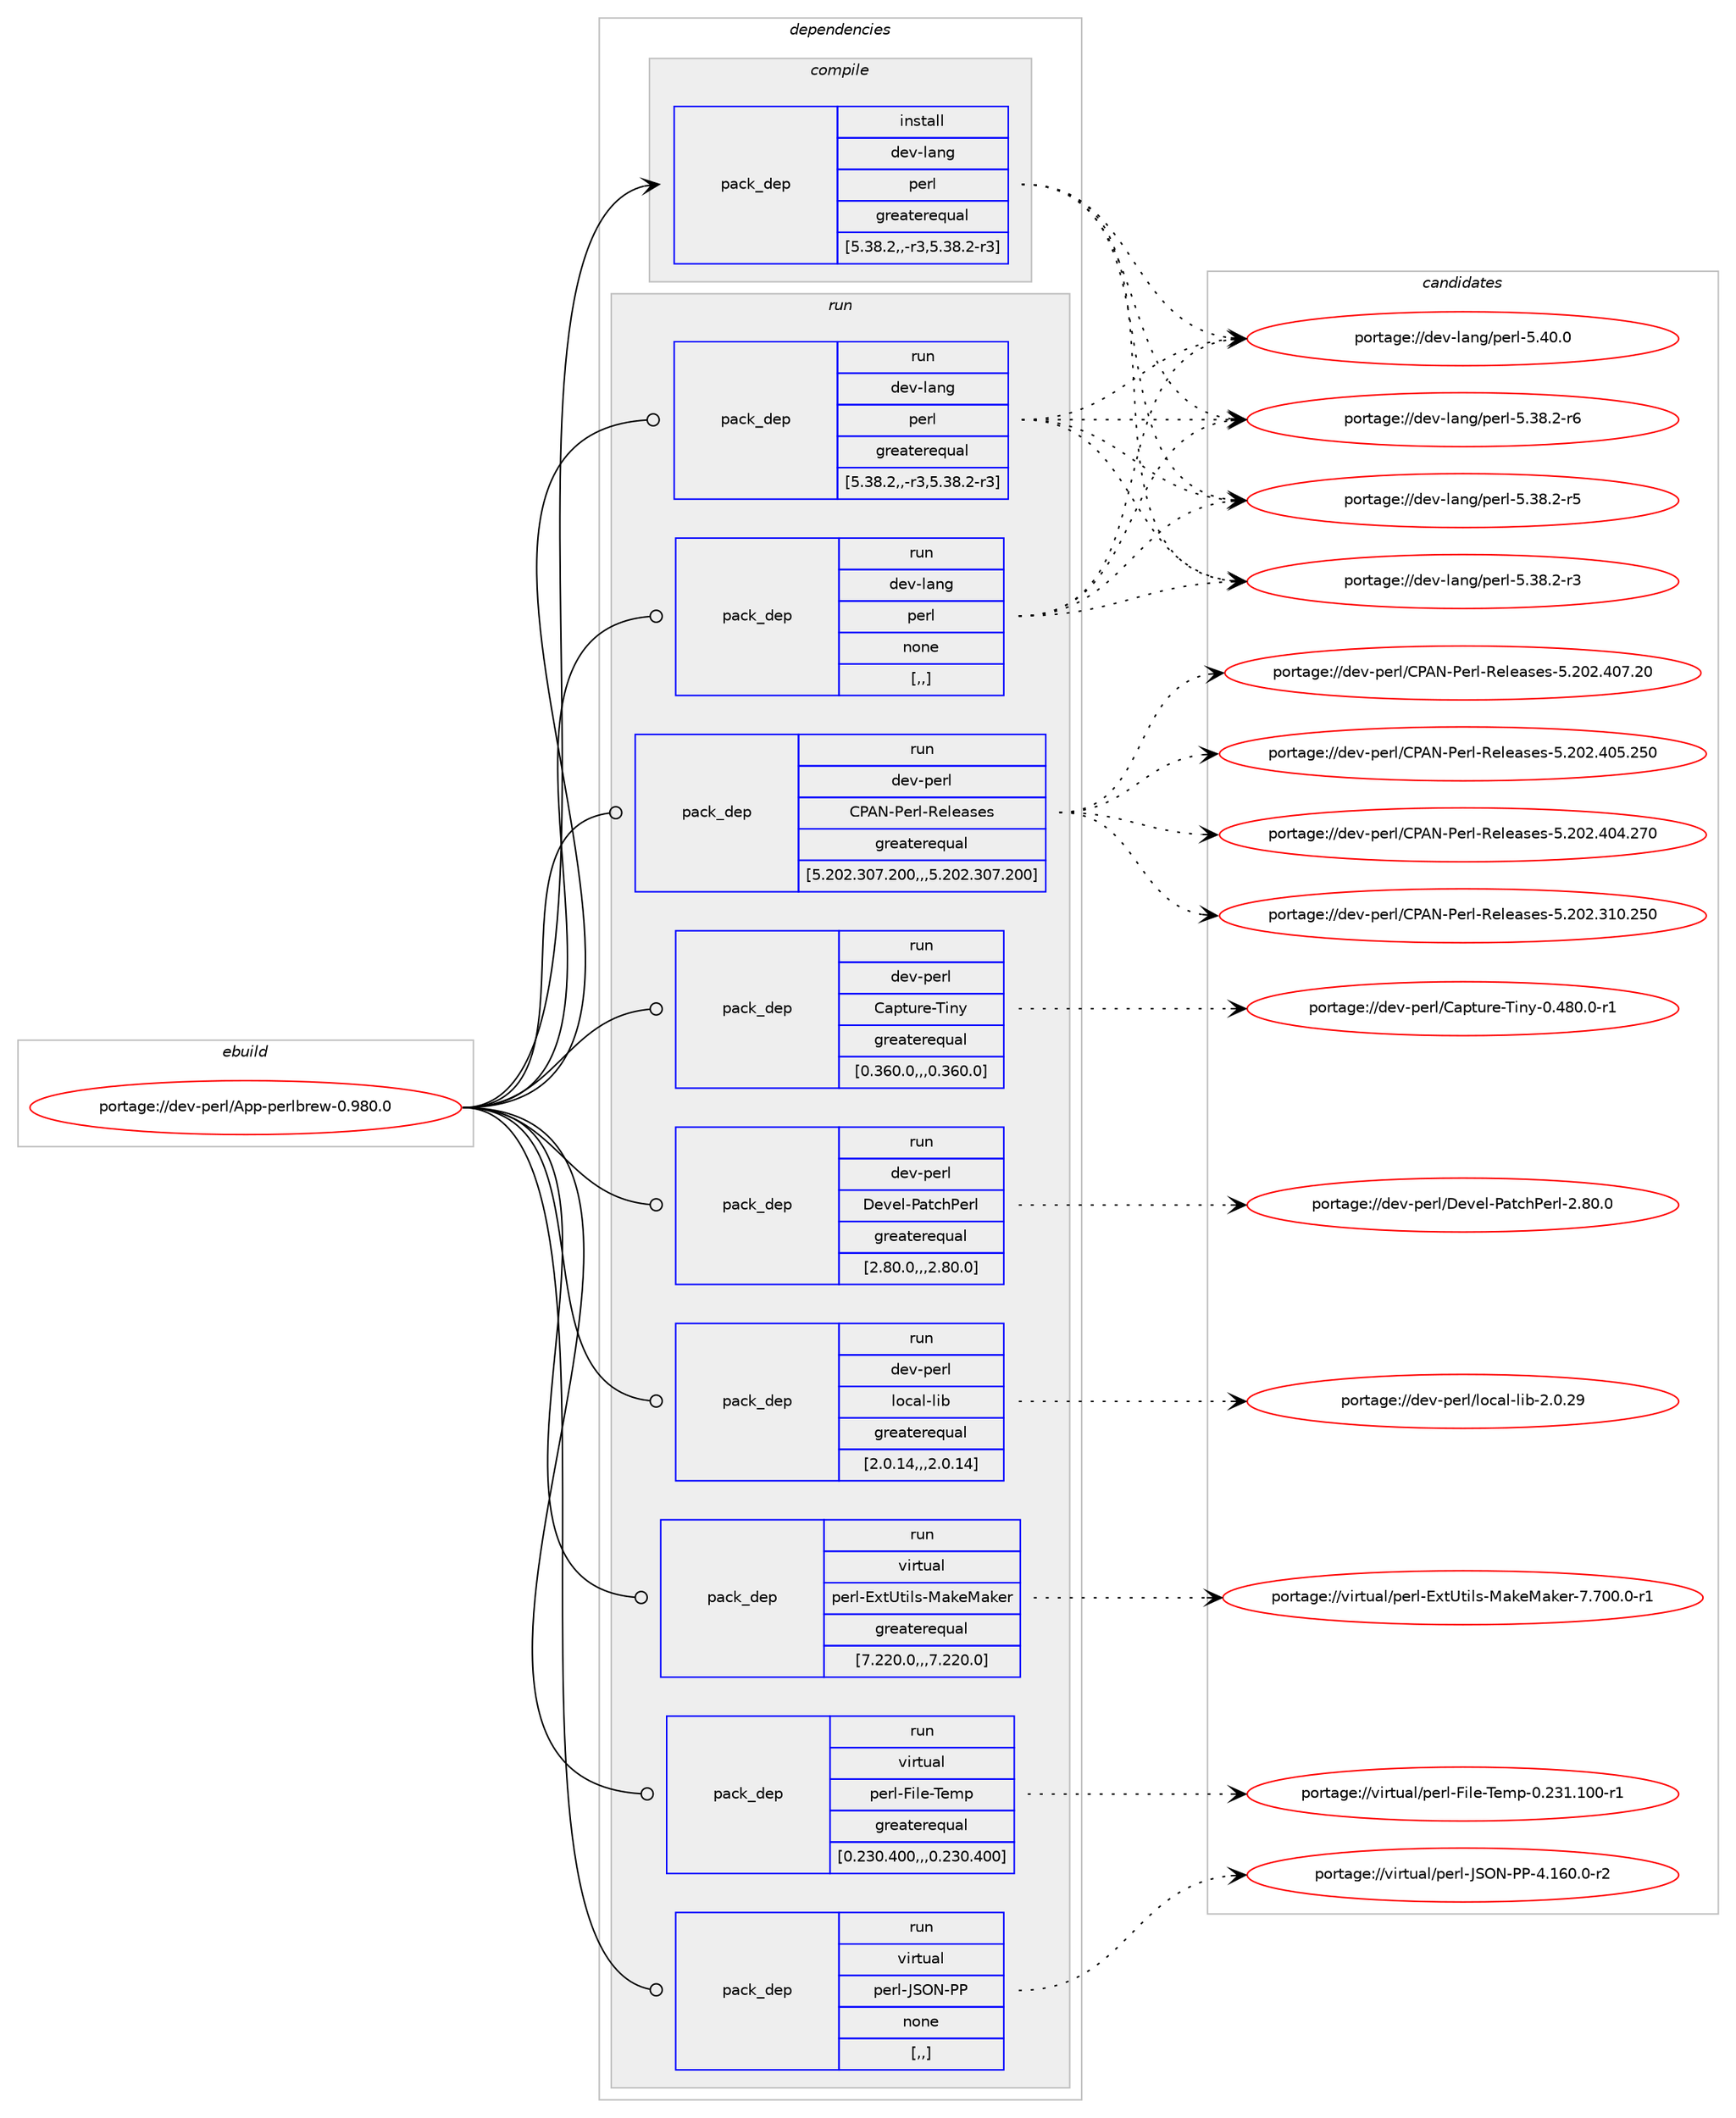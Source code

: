 digraph prolog {

# *************
# Graph options
# *************

newrank=true;
concentrate=true;
compound=true;
graph [rankdir=LR,fontname=Helvetica,fontsize=10,ranksep=1.5];#, ranksep=2.5, nodesep=0.2];
edge  [arrowhead=vee];
node  [fontname=Helvetica,fontsize=10];

# **********
# The ebuild
# **********

subgraph cluster_leftcol {
color=gray;
label=<<i>ebuild</i>>;
id [label="portage://dev-perl/App-perlbrew-0.980.0", color=red, width=4, href="../dev-perl/App-perlbrew-0.980.0.svg"];
}

# ****************
# The dependencies
# ****************

subgraph cluster_midcol {
color=gray;
label=<<i>dependencies</i>>;
subgraph cluster_compile {
fillcolor="#eeeeee";
style=filled;
label=<<i>compile</i>>;
subgraph pack95156 {
dependency126165 [label=<<TABLE BORDER="0" CELLBORDER="1" CELLSPACING="0" CELLPADDING="4" WIDTH="220"><TR><TD ROWSPAN="6" CELLPADDING="30">pack_dep</TD></TR><TR><TD WIDTH="110">install</TD></TR><TR><TD>dev-lang</TD></TR><TR><TD>perl</TD></TR><TR><TD>greaterequal</TD></TR><TR><TD>[5.38.2,,-r3,5.38.2-r3]</TD></TR></TABLE>>, shape=none, color=blue];
}
id:e -> dependency126165:w [weight=20,style="solid",arrowhead="vee"];
}
subgraph cluster_compileandrun {
fillcolor="#eeeeee";
style=filled;
label=<<i>compile and run</i>>;
}
subgraph cluster_run {
fillcolor="#eeeeee";
style=filled;
label=<<i>run</i>>;
subgraph pack95157 {
dependency126166 [label=<<TABLE BORDER="0" CELLBORDER="1" CELLSPACING="0" CELLPADDING="4" WIDTH="220"><TR><TD ROWSPAN="6" CELLPADDING="30">pack_dep</TD></TR><TR><TD WIDTH="110">run</TD></TR><TR><TD>dev-lang</TD></TR><TR><TD>perl</TD></TR><TR><TD>greaterequal</TD></TR><TR><TD>[5.38.2,,-r3,5.38.2-r3]</TD></TR></TABLE>>, shape=none, color=blue];
}
id:e -> dependency126166:w [weight=20,style="solid",arrowhead="odot"];
subgraph pack95158 {
dependency126167 [label=<<TABLE BORDER="0" CELLBORDER="1" CELLSPACING="0" CELLPADDING="4" WIDTH="220"><TR><TD ROWSPAN="6" CELLPADDING="30">pack_dep</TD></TR><TR><TD WIDTH="110">run</TD></TR><TR><TD>dev-lang</TD></TR><TR><TD>perl</TD></TR><TR><TD>none</TD></TR><TR><TD>[,,]</TD></TR></TABLE>>, shape=none, color=blue];
}
id:e -> dependency126167:w [weight=20,style="solid",arrowhead="odot"];
subgraph pack95159 {
dependency126168 [label=<<TABLE BORDER="0" CELLBORDER="1" CELLSPACING="0" CELLPADDING="4" WIDTH="220"><TR><TD ROWSPAN="6" CELLPADDING="30">pack_dep</TD></TR><TR><TD WIDTH="110">run</TD></TR><TR><TD>dev-perl</TD></TR><TR><TD>CPAN-Perl-Releases</TD></TR><TR><TD>greaterequal</TD></TR><TR><TD>[5.202.307.200,,,5.202.307.200]</TD></TR></TABLE>>, shape=none, color=blue];
}
id:e -> dependency126168:w [weight=20,style="solid",arrowhead="odot"];
subgraph pack95160 {
dependency126169 [label=<<TABLE BORDER="0" CELLBORDER="1" CELLSPACING="0" CELLPADDING="4" WIDTH="220"><TR><TD ROWSPAN="6" CELLPADDING="30">pack_dep</TD></TR><TR><TD WIDTH="110">run</TD></TR><TR><TD>dev-perl</TD></TR><TR><TD>Capture-Tiny</TD></TR><TR><TD>greaterequal</TD></TR><TR><TD>[0.360.0,,,0.360.0]</TD></TR></TABLE>>, shape=none, color=blue];
}
id:e -> dependency126169:w [weight=20,style="solid",arrowhead="odot"];
subgraph pack95161 {
dependency126170 [label=<<TABLE BORDER="0" CELLBORDER="1" CELLSPACING="0" CELLPADDING="4" WIDTH="220"><TR><TD ROWSPAN="6" CELLPADDING="30">pack_dep</TD></TR><TR><TD WIDTH="110">run</TD></TR><TR><TD>dev-perl</TD></TR><TR><TD>Devel-PatchPerl</TD></TR><TR><TD>greaterequal</TD></TR><TR><TD>[2.80.0,,,2.80.0]</TD></TR></TABLE>>, shape=none, color=blue];
}
id:e -> dependency126170:w [weight=20,style="solid",arrowhead="odot"];
subgraph pack95162 {
dependency126171 [label=<<TABLE BORDER="0" CELLBORDER="1" CELLSPACING="0" CELLPADDING="4" WIDTH="220"><TR><TD ROWSPAN="6" CELLPADDING="30">pack_dep</TD></TR><TR><TD WIDTH="110">run</TD></TR><TR><TD>dev-perl</TD></TR><TR><TD>local-lib</TD></TR><TR><TD>greaterequal</TD></TR><TR><TD>[2.0.14,,,2.0.14]</TD></TR></TABLE>>, shape=none, color=blue];
}
id:e -> dependency126171:w [weight=20,style="solid",arrowhead="odot"];
subgraph pack95163 {
dependency126172 [label=<<TABLE BORDER="0" CELLBORDER="1" CELLSPACING="0" CELLPADDING="4" WIDTH="220"><TR><TD ROWSPAN="6" CELLPADDING="30">pack_dep</TD></TR><TR><TD WIDTH="110">run</TD></TR><TR><TD>virtual</TD></TR><TR><TD>perl-ExtUtils-MakeMaker</TD></TR><TR><TD>greaterequal</TD></TR><TR><TD>[7.220.0,,,7.220.0]</TD></TR></TABLE>>, shape=none, color=blue];
}
id:e -> dependency126172:w [weight=20,style="solid",arrowhead="odot"];
subgraph pack95164 {
dependency126173 [label=<<TABLE BORDER="0" CELLBORDER="1" CELLSPACING="0" CELLPADDING="4" WIDTH="220"><TR><TD ROWSPAN="6" CELLPADDING="30">pack_dep</TD></TR><TR><TD WIDTH="110">run</TD></TR><TR><TD>virtual</TD></TR><TR><TD>perl-File-Temp</TD></TR><TR><TD>greaterequal</TD></TR><TR><TD>[0.230.400,,,0.230.400]</TD></TR></TABLE>>, shape=none, color=blue];
}
id:e -> dependency126173:w [weight=20,style="solid",arrowhead="odot"];
subgraph pack95165 {
dependency126174 [label=<<TABLE BORDER="0" CELLBORDER="1" CELLSPACING="0" CELLPADDING="4" WIDTH="220"><TR><TD ROWSPAN="6" CELLPADDING="30">pack_dep</TD></TR><TR><TD WIDTH="110">run</TD></TR><TR><TD>virtual</TD></TR><TR><TD>perl-JSON-PP</TD></TR><TR><TD>none</TD></TR><TR><TD>[,,]</TD></TR></TABLE>>, shape=none, color=blue];
}
id:e -> dependency126174:w [weight=20,style="solid",arrowhead="odot"];
}
}

# **************
# The candidates
# **************

subgraph cluster_choices {
rank=same;
color=gray;
label=<<i>candidates</i>>;

subgraph choice95156 {
color=black;
nodesep=1;
choice10010111845108971101034711210111410845534652484648 [label="portage://dev-lang/perl-5.40.0", color=red, width=4,href="../dev-lang/perl-5.40.0.svg"];
choice100101118451089711010347112101114108455346515646504511454 [label="portage://dev-lang/perl-5.38.2-r6", color=red, width=4,href="../dev-lang/perl-5.38.2-r6.svg"];
choice100101118451089711010347112101114108455346515646504511453 [label="portage://dev-lang/perl-5.38.2-r5", color=red, width=4,href="../dev-lang/perl-5.38.2-r5.svg"];
choice100101118451089711010347112101114108455346515646504511451 [label="portage://dev-lang/perl-5.38.2-r3", color=red, width=4,href="../dev-lang/perl-5.38.2-r3.svg"];
dependency126165:e -> choice10010111845108971101034711210111410845534652484648:w [style=dotted,weight="100"];
dependency126165:e -> choice100101118451089711010347112101114108455346515646504511454:w [style=dotted,weight="100"];
dependency126165:e -> choice100101118451089711010347112101114108455346515646504511453:w [style=dotted,weight="100"];
dependency126165:e -> choice100101118451089711010347112101114108455346515646504511451:w [style=dotted,weight="100"];
}
subgraph choice95157 {
color=black;
nodesep=1;
choice10010111845108971101034711210111410845534652484648 [label="portage://dev-lang/perl-5.40.0", color=red, width=4,href="../dev-lang/perl-5.40.0.svg"];
choice100101118451089711010347112101114108455346515646504511454 [label="portage://dev-lang/perl-5.38.2-r6", color=red, width=4,href="../dev-lang/perl-5.38.2-r6.svg"];
choice100101118451089711010347112101114108455346515646504511453 [label="portage://dev-lang/perl-5.38.2-r5", color=red, width=4,href="../dev-lang/perl-5.38.2-r5.svg"];
choice100101118451089711010347112101114108455346515646504511451 [label="portage://dev-lang/perl-5.38.2-r3", color=red, width=4,href="../dev-lang/perl-5.38.2-r3.svg"];
dependency126166:e -> choice10010111845108971101034711210111410845534652484648:w [style=dotted,weight="100"];
dependency126166:e -> choice100101118451089711010347112101114108455346515646504511454:w [style=dotted,weight="100"];
dependency126166:e -> choice100101118451089711010347112101114108455346515646504511453:w [style=dotted,weight="100"];
dependency126166:e -> choice100101118451089711010347112101114108455346515646504511451:w [style=dotted,weight="100"];
}
subgraph choice95158 {
color=black;
nodesep=1;
choice10010111845108971101034711210111410845534652484648 [label="portage://dev-lang/perl-5.40.0", color=red, width=4,href="../dev-lang/perl-5.40.0.svg"];
choice100101118451089711010347112101114108455346515646504511454 [label="portage://dev-lang/perl-5.38.2-r6", color=red, width=4,href="../dev-lang/perl-5.38.2-r6.svg"];
choice100101118451089711010347112101114108455346515646504511453 [label="portage://dev-lang/perl-5.38.2-r5", color=red, width=4,href="../dev-lang/perl-5.38.2-r5.svg"];
choice100101118451089711010347112101114108455346515646504511451 [label="portage://dev-lang/perl-5.38.2-r3", color=red, width=4,href="../dev-lang/perl-5.38.2-r3.svg"];
dependency126167:e -> choice10010111845108971101034711210111410845534652484648:w [style=dotted,weight="100"];
dependency126167:e -> choice100101118451089711010347112101114108455346515646504511454:w [style=dotted,weight="100"];
dependency126167:e -> choice100101118451089711010347112101114108455346515646504511453:w [style=dotted,weight="100"];
dependency126167:e -> choice100101118451089711010347112101114108455346515646504511451:w [style=dotted,weight="100"];
}
subgraph choice95159 {
color=black;
nodesep=1;
choice100101118451121011141084767806578458010111410845821011081019711510111545534650485046524855465048 [label="portage://dev-perl/CPAN-Perl-Releases-5.202.407.20", color=red, width=4,href="../dev-perl/CPAN-Perl-Releases-5.202.407.20.svg"];
choice10010111845112101114108476780657845801011141084582101108101971151011154553465048504652485346505348 [label="portage://dev-perl/CPAN-Perl-Releases-5.202.405.250", color=red, width=4,href="../dev-perl/CPAN-Perl-Releases-5.202.405.250.svg"];
choice10010111845112101114108476780657845801011141084582101108101971151011154553465048504652485246505548 [label="portage://dev-perl/CPAN-Perl-Releases-5.202.404.270", color=red, width=4,href="../dev-perl/CPAN-Perl-Releases-5.202.404.270.svg"];
choice10010111845112101114108476780657845801011141084582101108101971151011154553465048504651494846505348 [label="portage://dev-perl/CPAN-Perl-Releases-5.202.310.250", color=red, width=4,href="../dev-perl/CPAN-Perl-Releases-5.202.310.250.svg"];
dependency126168:e -> choice100101118451121011141084767806578458010111410845821011081019711510111545534650485046524855465048:w [style=dotted,weight="100"];
dependency126168:e -> choice10010111845112101114108476780657845801011141084582101108101971151011154553465048504652485346505348:w [style=dotted,weight="100"];
dependency126168:e -> choice10010111845112101114108476780657845801011141084582101108101971151011154553465048504652485246505548:w [style=dotted,weight="100"];
dependency126168:e -> choice10010111845112101114108476780657845801011141084582101108101971151011154553465048504651494846505348:w [style=dotted,weight="100"];
}
subgraph choice95160 {
color=black;
nodesep=1;
choice10010111845112101114108476797112116117114101458410511012145484652564846484511449 [label="portage://dev-perl/Capture-Tiny-0.480.0-r1", color=red, width=4,href="../dev-perl/Capture-Tiny-0.480.0-r1.svg"];
dependency126169:e -> choice10010111845112101114108476797112116117114101458410511012145484652564846484511449:w [style=dotted,weight="100"];
}
subgraph choice95161 {
color=black;
nodesep=1;
choice100101118451121011141084768101118101108458097116991048010111410845504656484648 [label="portage://dev-perl/Devel-PatchPerl-2.80.0", color=red, width=4,href="../dev-perl/Devel-PatchPerl-2.80.0.svg"];
dependency126170:e -> choice100101118451121011141084768101118101108458097116991048010111410845504656484648:w [style=dotted,weight="100"];
}
subgraph choice95162 {
color=black;
nodesep=1;
choice10010111845112101114108471081119997108451081059845504648465057 [label="portage://dev-perl/local-lib-2.0.29", color=red, width=4,href="../dev-perl/local-lib-2.0.29.svg"];
dependency126171:e -> choice10010111845112101114108471081119997108451081059845504648465057:w [style=dotted,weight="100"];
}
subgraph choice95163 {
color=black;
nodesep=1;
choice1181051141161179710847112101114108456912011685116105108115457797107101779710710111445554655484846484511449 [label="portage://virtual/perl-ExtUtils-MakeMaker-7.700.0-r1", color=red, width=4,href="../virtual/perl-ExtUtils-MakeMaker-7.700.0-r1.svg"];
dependency126172:e -> choice1181051141161179710847112101114108456912011685116105108115457797107101779710710111445554655484846484511449:w [style=dotted,weight="100"];
}
subgraph choice95164 {
color=black;
nodesep=1;
choice118105114116117971084711210111410845701051081014584101109112454846505149464948484511449 [label="portage://virtual/perl-File-Temp-0.231.100-r1", color=red, width=4,href="../virtual/perl-File-Temp-0.231.100-r1.svg"];
dependency126173:e -> choice118105114116117971084711210111410845701051081014584101109112454846505149464948484511449:w [style=dotted,weight="100"];
}
subgraph choice95165 {
color=black;
nodesep=1;
choice1181051141161179710847112101114108457483797845808045524649544846484511450 [label="portage://virtual/perl-JSON-PP-4.160.0-r2", color=red, width=4,href="../virtual/perl-JSON-PP-4.160.0-r2.svg"];
dependency126174:e -> choice1181051141161179710847112101114108457483797845808045524649544846484511450:w [style=dotted,weight="100"];
}
}

}
